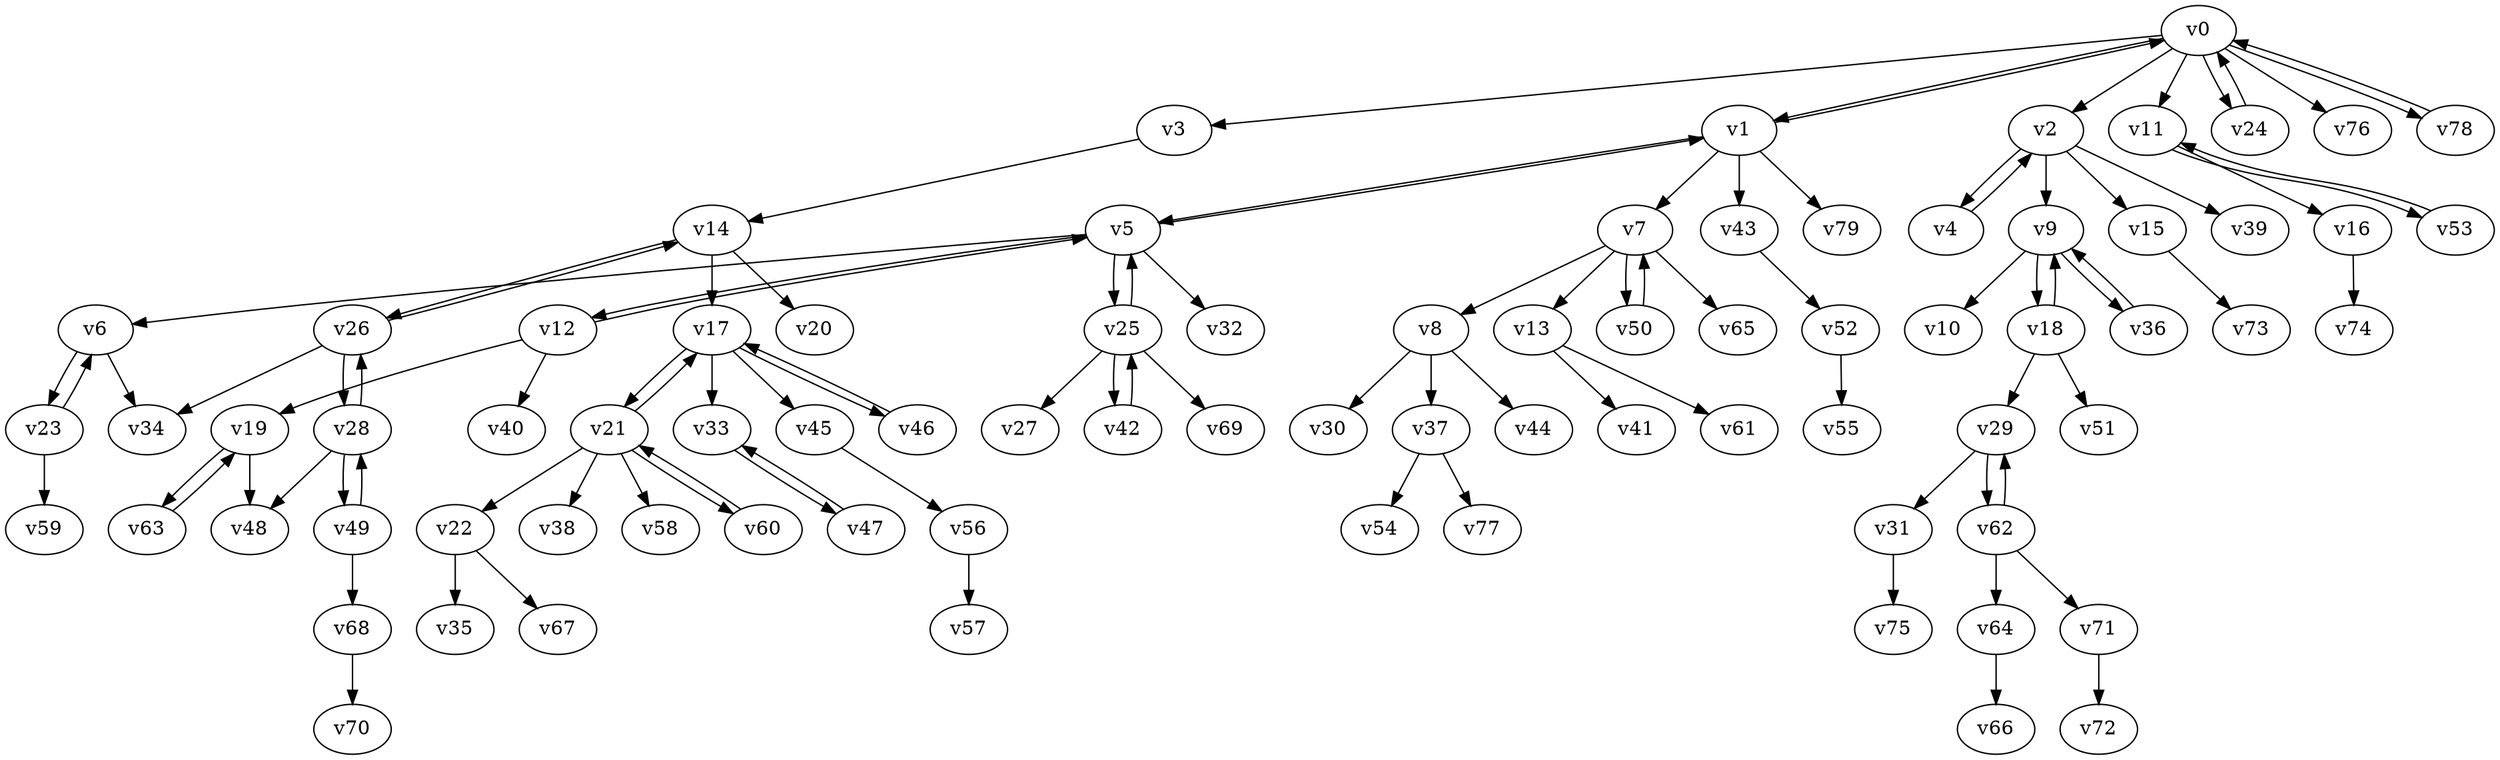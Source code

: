digraph test118 {
    v0 [name="v0", player=0, weight=10];
    v1 [name="v1", player=1, weight=13];
    v2 [name="v2", player=0, weight=8];
    v3 [name="v3", player=1, weight=2];
    v4 [name="v4", player=0, weight=11];
    v5 [name="v5", player=1, weight=7];
    v6 [name="v6", player=0, weight=13];
    v7 [name="v7", player=1, weight=10];
    v8 [name="v8", player=0, weight=12];
    v9 [name="v9", player=1, weight=1];
    v10 [name="v10", player=0, weight=10];
    v11 [name="v11", player=1, weight=3];
    v12 [name="v12", player=0, weight=9];
    v13 [name="v13", player=1, weight=9];
    v14 [name="v14", player=0, weight=14];
    v15 [name="v15", player=1, weight=13];
    v16 [name="v16", player=0, weight=0];
    v17 [name="v17", player=1, weight=8];
    v18 [name="v18", player=0, weight=9];
    v19 [name="v19", player=1, weight=12];
    v20 [name="v20", player=0, weight=-3];
    v21 [name="v21", player=1, weight=-1];
    v22 [name="v22", player=0, weight=14];
    v23 [name="v23", player=1, weight=4];
    v24 [name="v24", player=0, weight=10];
    v25 [name="v25", player=1, weight=9];
    v26 [name="v26", player=0, weight=11];
    v27 [name="v27", player=1, weight=8];
    v28 [name="v28", player=0, weight=12];
    v29 [name="v29", player=1, weight=14];
    v30 [name="v30", player=0, weight=14];
    v31 [name="v31", player=1, weight=-1];
    v32 [name="v32", player=0, weight=8];
    v33 [name="v33", player=1, weight=4];
    v34 [name="v34", player=0, weight=6];
    v35 [name="v35", player=1, weight=11];
    v36 [name="v36", player=0, weight=3];
    v37 [name="v37", player=1, weight=12];
    v38 [name="v38", player=0, weight=4];
    v39 [name="v39", player=1, weight=13];
    v40 [name="v40", player=0, weight=9];
    v41 [name="v41", player=1, weight=15];
    v42 [name="v42", player=0, weight=8];
    v43 [name="v43", player=1, weight=11];
    v44 [name="v44", player=0, weight=17];
    v45 [name="v45", player=1, weight=10];
    v46 [name="v46", player=0, weight=14];
    v47 [name="v47", player=1, weight=2];
    v48 [name="v48", player=0, weight=13];
    v49 [name="v49", player=1, weight=2];
    v50 [name="v50", player=0, weight=12];
    v51 [name="v51", player=1, weight=7];
    v52 [name="v52", player=0, weight=2];
    v53 [name="v53", player=1, weight=3];
    v54 [name="v54", player=0, weight=8];
    v55 [name="v55", player=1, weight=3];
    v56 [name="v56", player=0, weight=3];
    v57 [name="v57", player=1, weight=13];
    v58 [name="v58", player=0, weight=9];
    v59 [name="v59", player=1, weight=4];
    v60 [name="v60", player=0, weight=1];
    v61 [name="v61", player=1, weight=12];
    v62 [name="v62", player=0, weight=11];
    v63 [name="v63", player=1, weight=5];
    v64 [name="v64", player=0, weight=15];
    v65 [name="v65", player=1, weight=8];
    v66 [name="v66", player=0, weight=7];
    v67 [name="v67", player=1, weight=15];
    v68 [name="v68", player=0, weight=4];
    v69 [name="v69", player=1, weight=17];
    v70 [name="v70", player=0, weight=6];
    v71 [name="v71", player=1, weight=8];
    v72 [name="v72", player=0, weight=12];
    v73 [name="v73", player=1, weight=9];
    v74 [name="v74", player=0, weight=16];
    v75 [name="v75", player=1, weight=-1];
    v76 [name="v76", player=0, weight=12];
    v77 [name="v77", player=1, weight=15];
    v78 [name="v78", player=0, weight=4];
    v79 [name="v79", player=1, weight=15];
    v0 -> v1;
    v1 -> v0;
    v0 -> v2;
    v0 -> v3;
    v2 -> v4;
    v4 -> v2;
    v1 -> v5;
    v5 -> v1;
    v5 -> v6;
    v1 -> v7;
    v7 -> v8;
    v2 -> v9;
    v9 -> v10;
    v0 -> v11;
    v5 -> v12;
    v12 -> v5;
    v7 -> v13;
    v3 -> v14;
    v2 -> v15;
    v11 -> v16;
    v14 -> v17;
    v9 -> v18;
    v18 -> v9;
    v12 -> v19;
    v14 -> v20;
    v17 -> v21;
    v21 -> v17;
    v21 -> v22;
    v6 -> v23;
    v23 -> v6;
    v0 -> v24;
    v24 -> v0;
    v5 -> v25;
    v25 -> v5;
    v14 -> v26;
    v26 -> v14;
    v25 -> v27;
    v26 -> v28;
    v28 -> v26;
    v18 -> v29;
    v8 -> v30;
    v29 -> v31;
    v5 -> v32;
    v17 -> v33;
    v26 -> v34;
    v22 -> v35;
    v9 -> v36;
    v36 -> v9;
    v8 -> v37;
    v21 -> v38;
    v2 -> v39;
    v12 -> v40;
    v13 -> v41;
    v25 -> v42;
    v42 -> v25;
    v1 -> v43;
    v8 -> v44;
    v17 -> v45;
    v17 -> v46;
    v46 -> v17;
    v33 -> v47;
    v47 -> v33;
    v19 -> v48;
    v28 -> v49;
    v49 -> v28;
    v7 -> v50;
    v50 -> v7;
    v18 -> v51;
    v43 -> v52;
    v11 -> v53;
    v53 -> v11;
    v37 -> v54;
    v52 -> v55;
    v45 -> v56;
    v56 -> v57;
    v21 -> v58;
    v23 -> v59;
    v21 -> v60;
    v60 -> v21;
    v13 -> v61;
    v29 -> v62;
    v62 -> v29;
    v19 -> v63;
    v63 -> v19;
    v62 -> v64;
    v7 -> v65;
    v64 -> v66;
    v22 -> v67;
    v49 -> v68;
    v25 -> v69;
    v68 -> v70;
    v62 -> v71;
    v71 -> v72;
    v15 -> v73;
    v16 -> v74;
    v31 -> v75;
    v0 -> v76;
    v37 -> v77;
    v0 -> v78;
    v78 -> v0;
    v1 -> v79;
    v6 -> v34;
    v28 -> v48;
}
